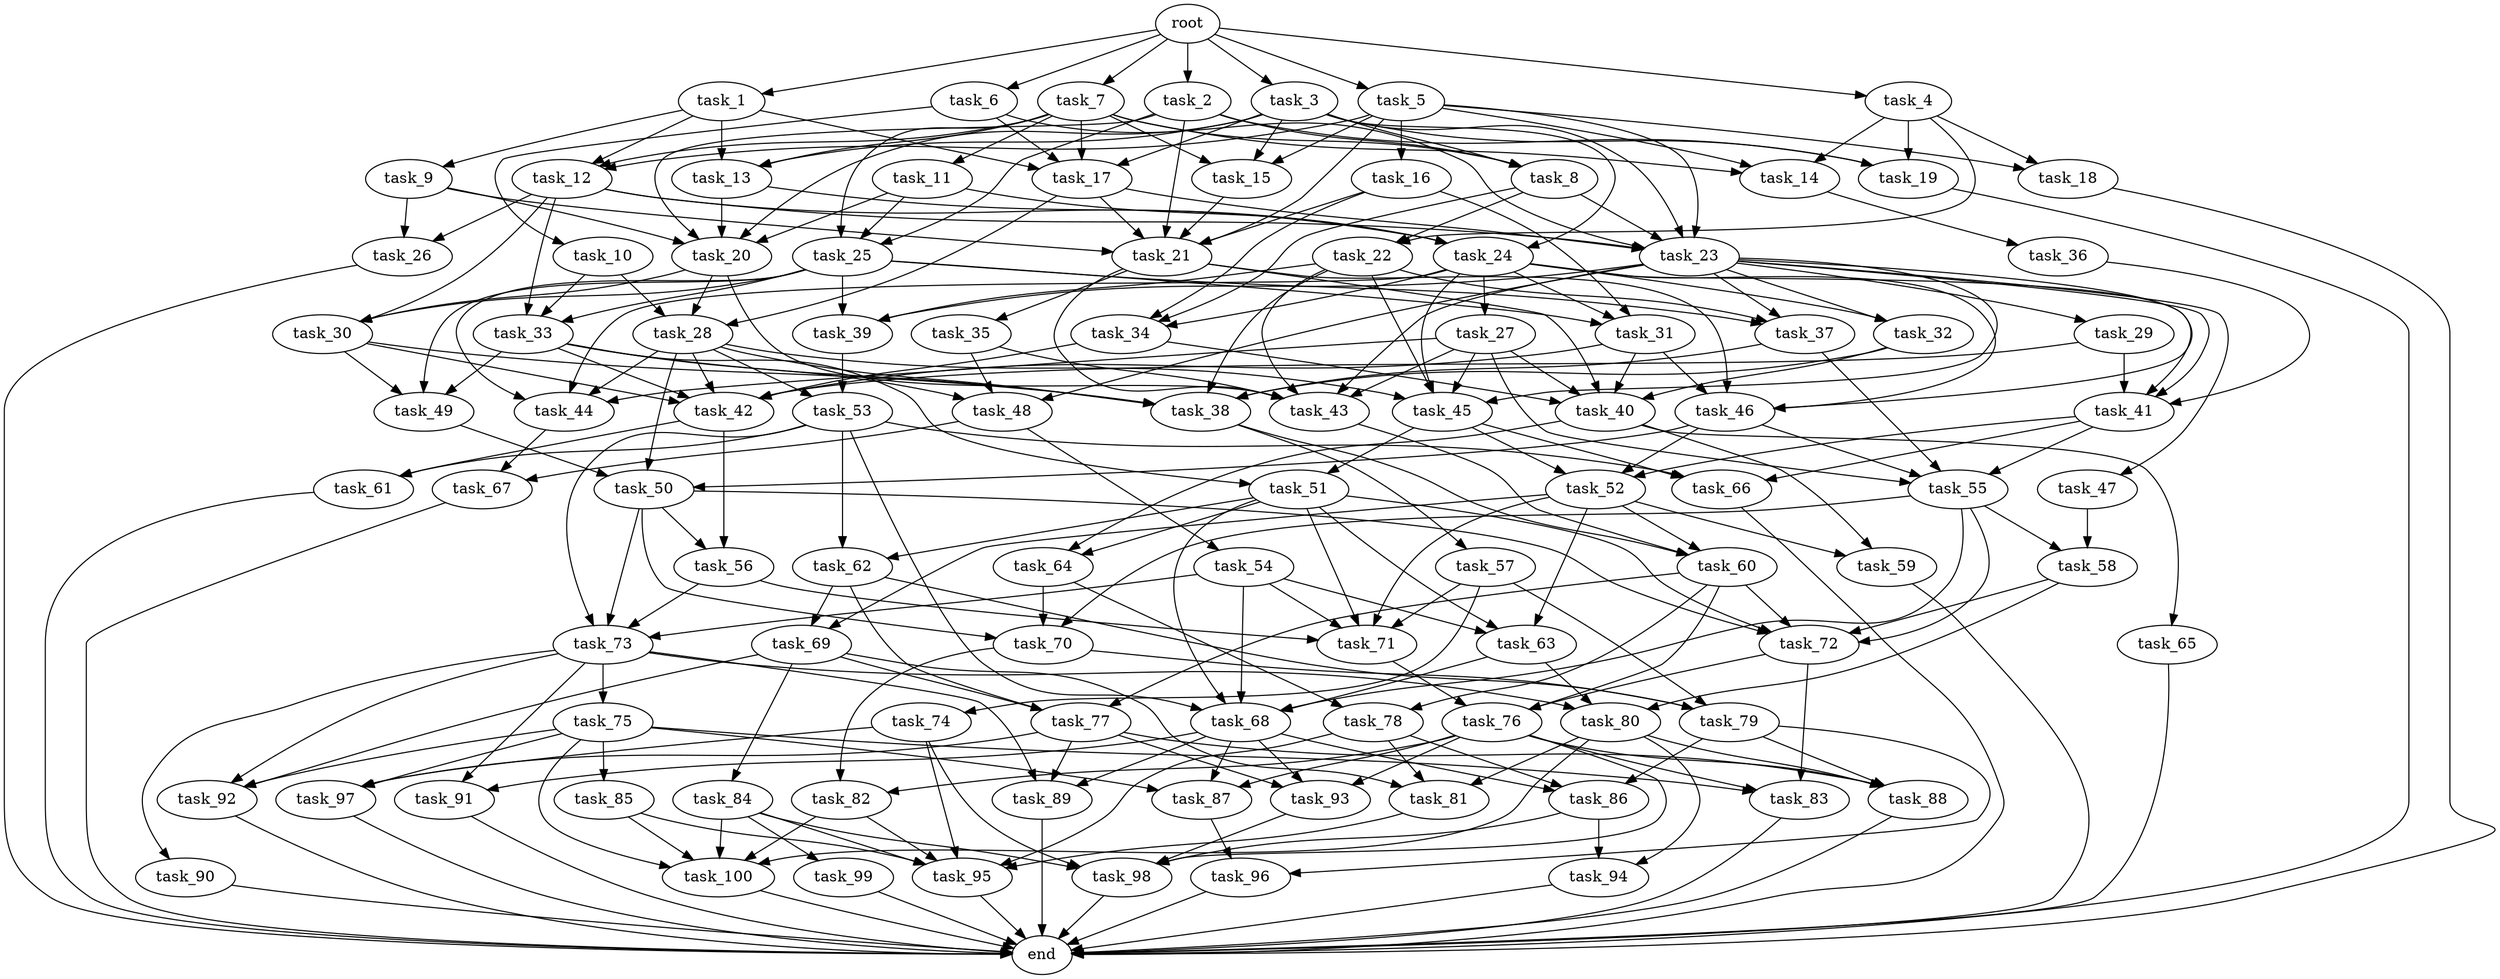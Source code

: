 digraph G {
  task_68 [size="3.418499e+11"];
  task_92 [size="8.007610e+11"];
  task_59 [size="1.421317e+11"];
  task_35 [size="5.368459e+11"];
  task_28 [size="6.280645e+11"];
  task_44 [size="2.346300e+11"];
  task_36 [size="6.493272e+11"];
  task_24 [size="4.643714e+11"];
  task_55 [size="6.724607e+11"];
  task_47 [size="5.641881e+10"];
  task_94 [size="7.127212e+11"];
  task_88 [size="6.067803e+09"];
  task_22 [size="9.355879e+11"];
  task_38 [size="6.068041e+11"];
  task_2 [size="2.573324e+10"];
  task_65 [size="6.765318e+11"];
  task_63 [size="3.970546e+11"];
  task_53 [size="8.597634e+11"];
  task_26 [size="1.231451e+11"];
  root [size="0.000000e+00"];
  task_85 [size="7.577575e+11"];
  task_66 [size="6.923562e+10"];
  task_9 [size="3.904486e+11"];
  task_41 [size="7.556845e+11"];
  task_4 [size="9.239985e+11"];
  task_19 [size="5.742200e+11"];
  task_50 [size="5.743094e+11"];
  task_48 [size="8.925075e+10"];
  task_31 [size="4.261120e+11"];
  task_77 [size="9.899684e+10"];
  task_74 [size="2.610550e+11"];
  task_46 [size="1.380847e+11"];
  task_37 [size="6.029650e+11"];
  task_73 [size="3.067436e+10"];
  task_49 [size="5.729618e+10"];
  task_79 [size="5.533140e+11"];
  task_71 [size="9.146511e+11"];
  task_23 [size="3.986176e+11"];
  task_42 [size="3.377835e+11"];
  task_25 [size="7.941166e+11"];
  task_96 [size="8.970465e+11"];
  task_18 [size="9.355554e+11"];
  task_1 [size="9.243834e+10"];
  task_89 [size="4.322058e+11"];
  task_10 [size="2.751990e+11"];
  task_6 [size="3.382177e+11"];
  task_67 [size="7.111409e+11"];
  task_58 [size="4.467176e+11"];
  task_98 [size="3.561889e+11"];
  task_83 [size="7.987134e+11"];
  task_30 [size="5.520599e+11"];
  task_99 [size="3.425343e+11"];
  task_76 [size="8.843606e+11"];
  task_29 [size="6.092550e+11"];
  task_62 [size="8.970546e+11"];
  task_81 [size="4.110461e+10"];
  task_14 [size="9.658190e+11"];
  task_45 [size="7.291322e+11"];
  task_12 [size="4.129275e+11"];
  task_75 [size="1.630928e+11"];
  task_13 [size="2.504875e+10"];
  task_52 [size="8.312671e+11"];
  task_15 [size="9.026422e+11"];
  task_84 [size="5.916919e+11"];
  task_97 [size="1.538101e+11"];
  task_93 [size="3.198268e+11"];
  task_16 [size="5.066001e+11"];
  task_43 [size="3.280396e+11"];
  task_17 [size="1.959749e+11"];
  task_60 [size="2.590497e+11"];
  task_91 [size="1.037853e+11"];
  task_27 [size="4.507729e+11"];
  end [size="0.000000e+00"];
  task_34 [size="5.147254e+11"];
  task_57 [size="7.855541e+11"];
  task_3 [size="3.936061e+11"];
  task_39 [size="4.862860e+11"];
  task_56 [size="2.760498e+11"];
  task_21 [size="8.851809e+11"];
  task_90 [size="8.080389e+11"];
  task_32 [size="5.692049e+11"];
  task_20 [size="6.594285e+11"];
  task_64 [size="8.534876e+09"];
  task_7 [size="6.700577e+11"];
  task_8 [size="9.365485e+11"];
  task_51 [size="7.260071e+11"];
  task_86 [size="2.925976e+11"];
  task_72 [size="6.380628e+11"];
  task_40 [size="3.026988e+11"];
  task_80 [size="4.220961e+11"];
  task_82 [size="7.706397e+10"];
  task_5 [size="8.479154e+11"];
  task_78 [size="4.115700e+11"];
  task_95 [size="6.591346e+11"];
  task_87 [size="4.718442e+11"];
  task_61 [size="2.016970e+10"];
  task_70 [size="1.165343e+11"];
  task_54 [size="3.409618e+11"];
  task_11 [size="3.071389e+11"];
  task_100 [size="9.027071e+11"];
  task_69 [size="9.120788e+11"];
  task_33 [size="4.700745e+11"];

  task_68 -> task_89 [size="1.440686e+08"];
  task_68 -> task_86 [size="9.753254e+07"];
  task_68 -> task_87 [size="1.572814e+08"];
  task_68 -> task_91 [size="5.189264e+07"];
  task_68 -> task_93 [size="1.066089e+08"];
  task_92 -> end [size="1.000000e-12"];
  task_59 -> end [size="1.000000e-12"];
  task_35 -> task_48 [size="2.975025e+07"];
  task_35 -> task_43 [size="5.467327e+07"];
  task_28 -> task_44 [size="5.865749e+07"];
  task_28 -> task_53 [size="4.298817e+08"];
  task_28 -> task_45 [size="1.458264e+08"];
  task_28 -> task_38 [size="1.011340e+08"];
  task_28 -> task_50 [size="1.914365e+08"];
  task_28 -> task_42 [size="5.629725e+07"];
  task_44 -> task_67 [size="3.555704e+08"];
  task_36 -> task_41 [size="1.889211e+08"];
  task_24 -> task_44 [size="5.865749e+07"];
  task_24 -> task_31 [size="1.420373e+08"];
  task_24 -> task_41 [size="1.889211e+08"];
  task_24 -> task_45 [size="1.458264e+08"];
  task_24 -> task_27 [size="4.507729e+08"];
  task_24 -> task_32 [size="2.846025e+08"];
  task_24 -> task_46 [size="3.452117e+07"];
  task_24 -> task_34 [size="1.715751e+08"];
  task_55 -> task_70 [size="3.884477e+07"];
  task_55 -> task_68 [size="6.836998e+07"];
  task_55 -> task_58 [size="2.233588e+08"];
  task_55 -> task_72 [size="1.276126e+08"];
  task_47 -> task_58 [size="2.233588e+08"];
  task_94 -> end [size="1.000000e-12"];
  task_88 -> end [size="1.000000e-12"];
  task_22 -> task_45 [size="1.458264e+08"];
  task_22 -> task_39 [size="1.620953e+08"];
  task_22 -> task_38 [size="1.011340e+08"];
  task_22 -> task_37 [size="2.009883e+08"];
  task_22 -> task_43 [size="5.467327e+07"];
  task_38 -> task_60 [size="8.634991e+07"];
  task_38 -> task_57 [size="7.855541e+08"];
  task_2 -> task_8 [size="3.121828e+08"];
  task_2 -> task_25 [size="2.647055e+08"];
  task_2 -> task_21 [size="1.475301e+08"];
  task_2 -> task_19 [size="1.914067e+08"];
  task_2 -> task_20 [size="1.318857e+08"];
  task_65 -> end [size="1.000000e-12"];
  task_63 -> task_80 [size="1.406987e+08"];
  task_63 -> task_68 [size="6.836998e+07"];
  task_53 -> task_62 [size="4.485273e+08"];
  task_53 -> task_66 [size="2.307854e+07"];
  task_53 -> task_68 [size="6.836998e+07"];
  task_53 -> task_73 [size="7.668591e+06"];
  task_53 -> task_61 [size="1.008485e+07"];
  task_26 -> end [size="1.000000e-12"];
  root -> task_3 [size="1.000000e-12"];
  root -> task_1 [size="1.000000e-12"];
  root -> task_4 [size="1.000000e-12"];
  root -> task_5 [size="1.000000e-12"];
  root -> task_6 [size="1.000000e-12"];
  root -> task_2 [size="1.000000e-12"];
  root -> task_7 [size="1.000000e-12"];
  task_85 -> task_95 [size="1.098558e+08"];
  task_85 -> task_100 [size="1.805414e+08"];
  task_66 -> end [size="1.000000e-12"];
  task_9 -> task_20 [size="1.318857e+08"];
  task_9 -> task_21 [size="1.475301e+08"];
  task_9 -> task_26 [size="6.157254e+07"];
  task_41 -> task_52 [size="2.770890e+08"];
  task_41 -> task_66 [size="2.307854e+07"];
  task_41 -> task_55 [size="1.681152e+08"];
  task_4 -> task_22 [size="4.677939e+08"];
  task_4 -> task_14 [size="3.219397e+08"];
  task_4 -> task_19 [size="1.914067e+08"];
  task_4 -> task_18 [size="4.677777e+08"];
  task_19 -> end [size="1.000000e-12"];
  task_50 -> task_70 [size="3.884477e+07"];
  task_50 -> task_56 [size="1.380249e+08"];
  task_50 -> task_72 [size="1.276126e+08"];
  task_50 -> task_73 [size="7.668591e+06"];
  task_48 -> task_54 [size="3.409618e+08"];
  task_48 -> task_67 [size="3.555704e+08"];
  task_31 -> task_40 [size="6.053975e+07"];
  task_31 -> task_46 [size="3.452117e+07"];
  task_31 -> task_42 [size="5.629725e+07"];
  task_77 -> task_88 [size="1.516951e+06"];
  task_77 -> task_97 [size="5.127003e+07"];
  task_77 -> task_89 [size="1.440686e+08"];
  task_77 -> task_93 [size="1.066089e+08"];
  task_74 -> task_95 [size="1.098558e+08"];
  task_74 -> task_97 [size="5.127003e+07"];
  task_74 -> task_98 [size="7.123779e+07"];
  task_46 -> task_52 [size="2.770890e+08"];
  task_46 -> task_55 [size="1.681152e+08"];
  task_46 -> task_50 [size="1.914365e+08"];
  task_37 -> task_38 [size="1.011340e+08"];
  task_37 -> task_55 [size="1.681152e+08"];
  task_73 -> task_80 [size="1.406987e+08"];
  task_73 -> task_92 [size="2.669203e+08"];
  task_73 -> task_90 [size="8.080389e+08"];
  task_73 -> task_91 [size="5.189264e+07"];
  task_73 -> task_75 [size="1.630928e+08"];
  task_73 -> task_89 [size="1.440686e+08"];
  task_49 -> task_50 [size="1.914365e+08"];
  task_79 -> task_88 [size="1.516951e+06"];
  task_79 -> task_86 [size="9.753254e+07"];
  task_79 -> task_96 [size="4.485233e+08"];
  task_71 -> task_76 [size="2.947869e+08"];
  task_23 -> task_39 [size="1.620953e+08"];
  task_23 -> task_48 [size="2.975025e+07"];
  task_23 -> task_37 [size="2.009883e+08"];
  task_23 -> task_47 [size="5.641881e+07"];
  task_23 -> task_41 [size="1.889211e+08"];
  task_23 -> task_45 [size="1.458264e+08"];
  task_23 -> task_32 [size="2.846025e+08"];
  task_23 -> task_29 [size="6.092550e+08"];
  task_23 -> task_46 [size="3.452117e+07"];
  task_23 -> task_43 [size="5.467327e+07"];
  task_42 -> task_56 [size="1.380249e+08"];
  task_42 -> task_61 [size="1.008485e+07"];
  task_25 -> task_44 [size="5.865749e+07"];
  task_25 -> task_39 [size="1.620953e+08"];
  task_25 -> task_37 [size="2.009883e+08"];
  task_25 -> task_49 [size="1.909873e+07"];
  task_25 -> task_30 [size="1.840200e+08"];
  task_25 -> task_31 [size="1.420373e+08"];
  task_25 -> task_33 [size="1.566915e+08"];
  task_96 -> end [size="1.000000e-12"];
  task_18 -> end [size="1.000000e-12"];
  task_1 -> task_17 [size="4.899371e+07"];
  task_1 -> task_12 [size="1.376425e+08"];
  task_1 -> task_9 [size="3.904486e+08"];
  task_1 -> task_13 [size="8.349583e+06"];
  task_89 -> end [size="1.000000e-12"];
  task_10 -> task_28 [size="2.093548e+08"];
  task_10 -> task_33 [size="1.566915e+08"];
  task_6 -> task_17 [size="4.899371e+07"];
  task_6 -> task_10 [size="2.751990e+08"];
  task_6 -> task_23 [size="6.643627e+07"];
  task_67 -> end [size="1.000000e-12"];
  task_58 -> task_80 [size="1.406987e+08"];
  task_58 -> task_72 [size="1.276126e+08"];
  task_98 -> end [size="1.000000e-12"];
  task_83 -> end [size="1.000000e-12"];
  task_30 -> task_49 [size="1.909873e+07"];
  task_30 -> task_38 [size="1.011340e+08"];
  task_30 -> task_42 [size="5.629725e+07"];
  task_99 -> end [size="1.000000e-12"];
  task_76 -> task_87 [size="1.572814e+08"];
  task_76 -> task_98 [size="7.123779e+07"];
  task_76 -> task_88 [size="1.516951e+06"];
  task_76 -> task_82 [size="3.853199e+07"];
  task_76 -> task_93 [size="1.066089e+08"];
  task_76 -> task_83 [size="2.662378e+08"];
  task_29 -> task_41 [size="1.889211e+08"];
  task_29 -> task_42 [size="5.629725e+07"];
  task_62 -> task_77 [size="3.299895e+07"];
  task_62 -> task_79 [size="1.844380e+08"];
  task_62 -> task_69 [size="4.560394e+08"];
  task_81 -> task_95 [size="1.098558e+08"];
  task_14 -> task_36 [size="6.493272e+08"];
  task_45 -> task_51 [size="3.630036e+08"];
  task_45 -> task_52 [size="2.770890e+08"];
  task_45 -> task_66 [size="2.307854e+07"];
  task_12 -> task_23 [size="6.643627e+07"];
  task_12 -> task_26 [size="6.157254e+07"];
  task_12 -> task_30 [size="1.840200e+08"];
  task_12 -> task_24 [size="1.160929e+08"];
  task_12 -> task_33 [size="1.566915e+08"];
  task_75 -> task_87 [size="1.572814e+08"];
  task_75 -> task_97 [size="5.127003e+07"];
  task_75 -> task_100 [size="1.805414e+08"];
  task_75 -> task_92 [size="2.669203e+08"];
  task_75 -> task_83 [size="2.662378e+08"];
  task_75 -> task_85 [size="7.577575e+08"];
  task_13 -> task_24 [size="1.160929e+08"];
  task_13 -> task_20 [size="1.318857e+08"];
  task_52 -> task_59 [size="7.106586e+07"];
  task_52 -> task_71 [size="1.829302e+08"];
  task_52 -> task_63 [size="1.323515e+08"];
  task_52 -> task_60 [size="8.634991e+07"];
  task_52 -> task_69 [size="4.560394e+08"];
  task_15 -> task_21 [size="1.475301e+08"];
  task_84 -> task_95 [size="1.098558e+08"];
  task_84 -> task_99 [size="3.425343e+08"];
  task_84 -> task_100 [size="1.805414e+08"];
  task_84 -> task_98 [size="7.123779e+07"];
  task_97 -> end [size="1.000000e-12"];
  task_93 -> task_98 [size="7.123779e+07"];
  task_16 -> task_21 [size="1.475301e+08"];
  task_16 -> task_34 [size="1.715751e+08"];
  task_16 -> task_31 [size="1.420373e+08"];
  task_43 -> task_60 [size="8.634991e+07"];
  task_17 -> task_21 [size="1.475301e+08"];
  task_17 -> task_23 [size="6.643627e+07"];
  task_17 -> task_28 [size="2.093548e+08"];
  task_60 -> task_77 [size="3.299895e+07"];
  task_60 -> task_78 [size="2.057850e+08"];
  task_60 -> task_72 [size="1.276126e+08"];
  task_60 -> task_76 [size="2.947869e+08"];
  task_91 -> end [size="1.000000e-12"];
  task_27 -> task_44 [size="5.865749e+07"];
  task_27 -> task_45 [size="1.458264e+08"];
  task_27 -> task_55 [size="1.681152e+08"];
  task_27 -> task_40 [size="6.053975e+07"];
  task_27 -> task_43 [size="5.467327e+07"];
  task_34 -> task_40 [size="6.053975e+07"];
  task_34 -> task_42 [size="5.629725e+07"];
  task_57 -> task_79 [size="1.844380e+08"];
  task_57 -> task_71 [size="1.829302e+08"];
  task_57 -> task_74 [size="2.610550e+08"];
  task_3 -> task_8 [size="3.121828e+08"];
  task_3 -> task_17 [size="4.899371e+07"];
  task_3 -> task_15 [size="3.008807e+08"];
  task_3 -> task_19 [size="1.914067e+08"];
  task_3 -> task_20 [size="1.318857e+08"];
  task_3 -> task_23 [size="6.643627e+07"];
  task_3 -> task_13 [size="8.349583e+06"];
  task_3 -> task_24 [size="1.160929e+08"];
  task_39 -> task_53 [size="4.298817e+08"];
  task_56 -> task_71 [size="1.829302e+08"];
  task_56 -> task_73 [size="7.668591e+06"];
  task_21 -> task_35 [size="5.368459e+08"];
  task_21 -> task_40 [size="6.053975e+07"];
  task_21 -> task_46 [size="3.452117e+07"];
  task_21 -> task_43 [size="5.467327e+07"];
  task_90 -> end [size="1.000000e-12"];
  task_32 -> task_38 [size="1.011340e+08"];
  task_32 -> task_40 [size="6.053975e+07"];
  task_20 -> task_28 [size="2.093548e+08"];
  task_20 -> task_30 [size="1.840200e+08"];
  task_20 -> task_43 [size="5.467327e+07"];
  task_64 -> task_78 [size="2.057850e+08"];
  task_64 -> task_70 [size="3.884477e+07"];
  task_7 -> task_8 [size="3.121828e+08"];
  task_7 -> task_17 [size="4.899371e+07"];
  task_7 -> task_15 [size="3.008807e+08"];
  task_7 -> task_14 [size="3.219397e+08"];
  task_7 -> task_12 [size="1.376425e+08"];
  task_7 -> task_13 [size="8.349583e+06"];
  task_7 -> task_11 [size="3.071389e+08"];
  task_7 -> task_25 [size="2.647055e+08"];
  task_8 -> task_22 [size="4.677939e+08"];
  task_8 -> task_23 [size="6.643627e+07"];
  task_8 -> task_34 [size="1.715751e+08"];
  task_51 -> task_62 [size="4.485273e+08"];
  task_51 -> task_72 [size="1.276126e+08"];
  task_51 -> task_63 [size="1.323515e+08"];
  task_51 -> task_71 [size="1.829302e+08"];
  task_51 -> task_68 [size="6.836998e+07"];
  task_51 -> task_64 [size="4.267438e+06"];
  task_86 -> task_94 [size="3.563606e+08"];
  task_86 -> task_98 [size="7.123779e+07"];
  task_72 -> task_83 [size="2.662378e+08"];
  task_72 -> task_76 [size="2.947869e+08"];
  task_40 -> task_59 [size="7.106586e+07"];
  task_40 -> task_65 [size="6.765318e+08"];
  task_40 -> task_64 [size="4.267438e+06"];
  task_80 -> task_88 [size="1.516951e+06"];
  task_80 -> task_81 [size="1.370154e+07"];
  task_80 -> task_100 [size="1.805414e+08"];
  task_80 -> task_94 [size="3.563606e+08"];
  task_82 -> task_95 [size="1.098558e+08"];
  task_82 -> task_100 [size="1.805414e+08"];
  task_5 -> task_15 [size="3.008807e+08"];
  task_5 -> task_21 [size="1.475301e+08"];
  task_5 -> task_14 [size="3.219397e+08"];
  task_5 -> task_12 [size="1.376425e+08"];
  task_5 -> task_18 [size="4.677777e+08"];
  task_5 -> task_23 [size="6.643627e+07"];
  task_5 -> task_16 [size="5.066001e+08"];
  task_78 -> task_95 [size="1.098558e+08"];
  task_78 -> task_86 [size="9.753254e+07"];
  task_78 -> task_81 [size="1.370154e+07"];
  task_95 -> end [size="1.000000e-12"];
  task_87 -> task_96 [size="4.485233e+08"];
  task_61 -> end [size="1.000000e-12"];
  task_70 -> task_79 [size="1.844380e+08"];
  task_70 -> task_82 [size="3.853199e+07"];
  task_54 -> task_68 [size="6.836998e+07"];
  task_54 -> task_63 [size="1.323515e+08"];
  task_54 -> task_71 [size="1.829302e+08"];
  task_54 -> task_73 [size="7.668591e+06"];
  task_11 -> task_25 [size="2.647055e+08"];
  task_11 -> task_24 [size="1.160929e+08"];
  task_11 -> task_20 [size="1.318857e+08"];
  task_100 -> end [size="1.000000e-12"];
  task_69 -> task_77 [size="3.299895e+07"];
  task_69 -> task_84 [size="5.916919e+08"];
  task_69 -> task_81 [size="1.370154e+07"];
  task_69 -> task_92 [size="2.669203e+08"];
  task_33 -> task_49 [size="1.909873e+07"];
  task_33 -> task_51 [size="3.630036e+08"];
  task_33 -> task_48 [size="2.975025e+07"];
  task_33 -> task_38 [size="1.011340e+08"];
  task_33 -> task_42 [size="5.629725e+07"];
}
